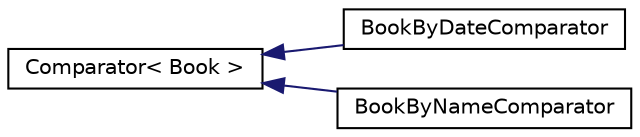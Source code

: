 digraph "Graphical Class Hierarchy"
{
  edge [fontname="Helvetica",fontsize="10",labelfontname="Helvetica",labelfontsize="10"];
  node [fontname="Helvetica",fontsize="10",shape=record];
  rankdir="LR";
  Node0 [label="Comparator\< Book \>",height=0.2,width=0.4,color="black", fillcolor="white", style="filled",URL="$classComparator.html"];
  Node0 -> Node1 [dir="back",color="midnightblue",fontsize="10",style="solid",fontname="Helvetica"];
  Node1 [label="BookByDateComparator",height=0.2,width=0.4,color="black", fillcolor="white", style="filled",URL="$classBookByDateComparator.html",tooltip="Class implements the Comparator interface and compare Books by date. "];
  Node0 -> Node2 [dir="back",color="midnightblue",fontsize="10",style="solid",fontname="Helvetica"];
  Node2 [label="BookByNameComparator",height=0.2,width=0.4,color="black", fillcolor="white", style="filled",URL="$classBookByNameComparator.html",tooltip="Class implements the Comparator interface and compare Books by name. "];
}

